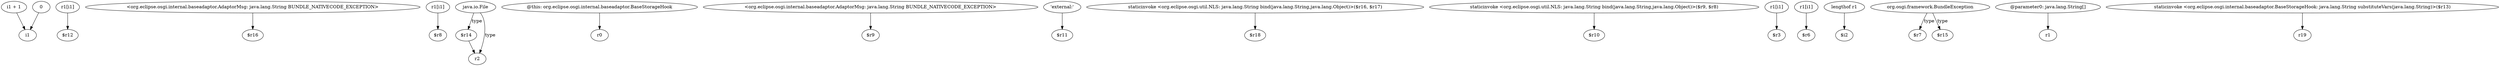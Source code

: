digraph g {
0[label="i1 + 1"]
1[label="i1"]
0->1[label=""]
2[label="0"]
2->1[label=""]
3[label="r1[i1]"]
4[label="$r12"]
3->4[label=""]
5[label="<org.eclipse.osgi.internal.baseadaptor.AdaptorMsg: java.lang.String BUNDLE_NATIVECODE_EXCEPTION>"]
6[label="$r16"]
5->6[label=""]
7[label="r1[i1]"]
8[label="$r8"]
7->8[label=""]
9[label="$r14"]
10[label="r2"]
9->10[label=""]
11[label="@this: org.eclipse.osgi.internal.baseadaptor.BaseStorageHook"]
12[label="r0"]
11->12[label=""]
13[label="java.io.File"]
13->9[label="type"]
14[label="<org.eclipse.osgi.internal.baseadaptor.AdaptorMsg: java.lang.String BUNDLE_NATIVECODE_EXCEPTION>"]
15[label="$r9"]
14->15[label=""]
16[label="'external:'"]
17[label="$r11"]
16->17[label=""]
18[label="staticinvoke <org.eclipse.osgi.util.NLS: java.lang.String bind(java.lang.String,java.lang.Object)>($r16, $r17)"]
19[label="$r18"]
18->19[label=""]
20[label="staticinvoke <org.eclipse.osgi.util.NLS: java.lang.String bind(java.lang.String,java.lang.Object)>($r9, $r8)"]
21[label="$r10"]
20->21[label=""]
22[label="r1[i1]"]
23[label="$r3"]
22->23[label=""]
24[label="r1[i1]"]
25[label="$r6"]
24->25[label=""]
26[label="lengthof r1"]
27[label="$i2"]
26->27[label=""]
28[label="org.osgi.framework.BundleException"]
29[label="$r7"]
28->29[label="type"]
13->10[label="type"]
30[label="$r15"]
28->30[label="type"]
31[label="@parameter0: java.lang.String[]"]
32[label="r1"]
31->32[label=""]
33[label="staticinvoke <org.eclipse.osgi.internal.baseadaptor.BaseStorageHook: java.lang.String substituteVars(java.lang.String)>($r13)"]
34[label="r19"]
33->34[label=""]
}
